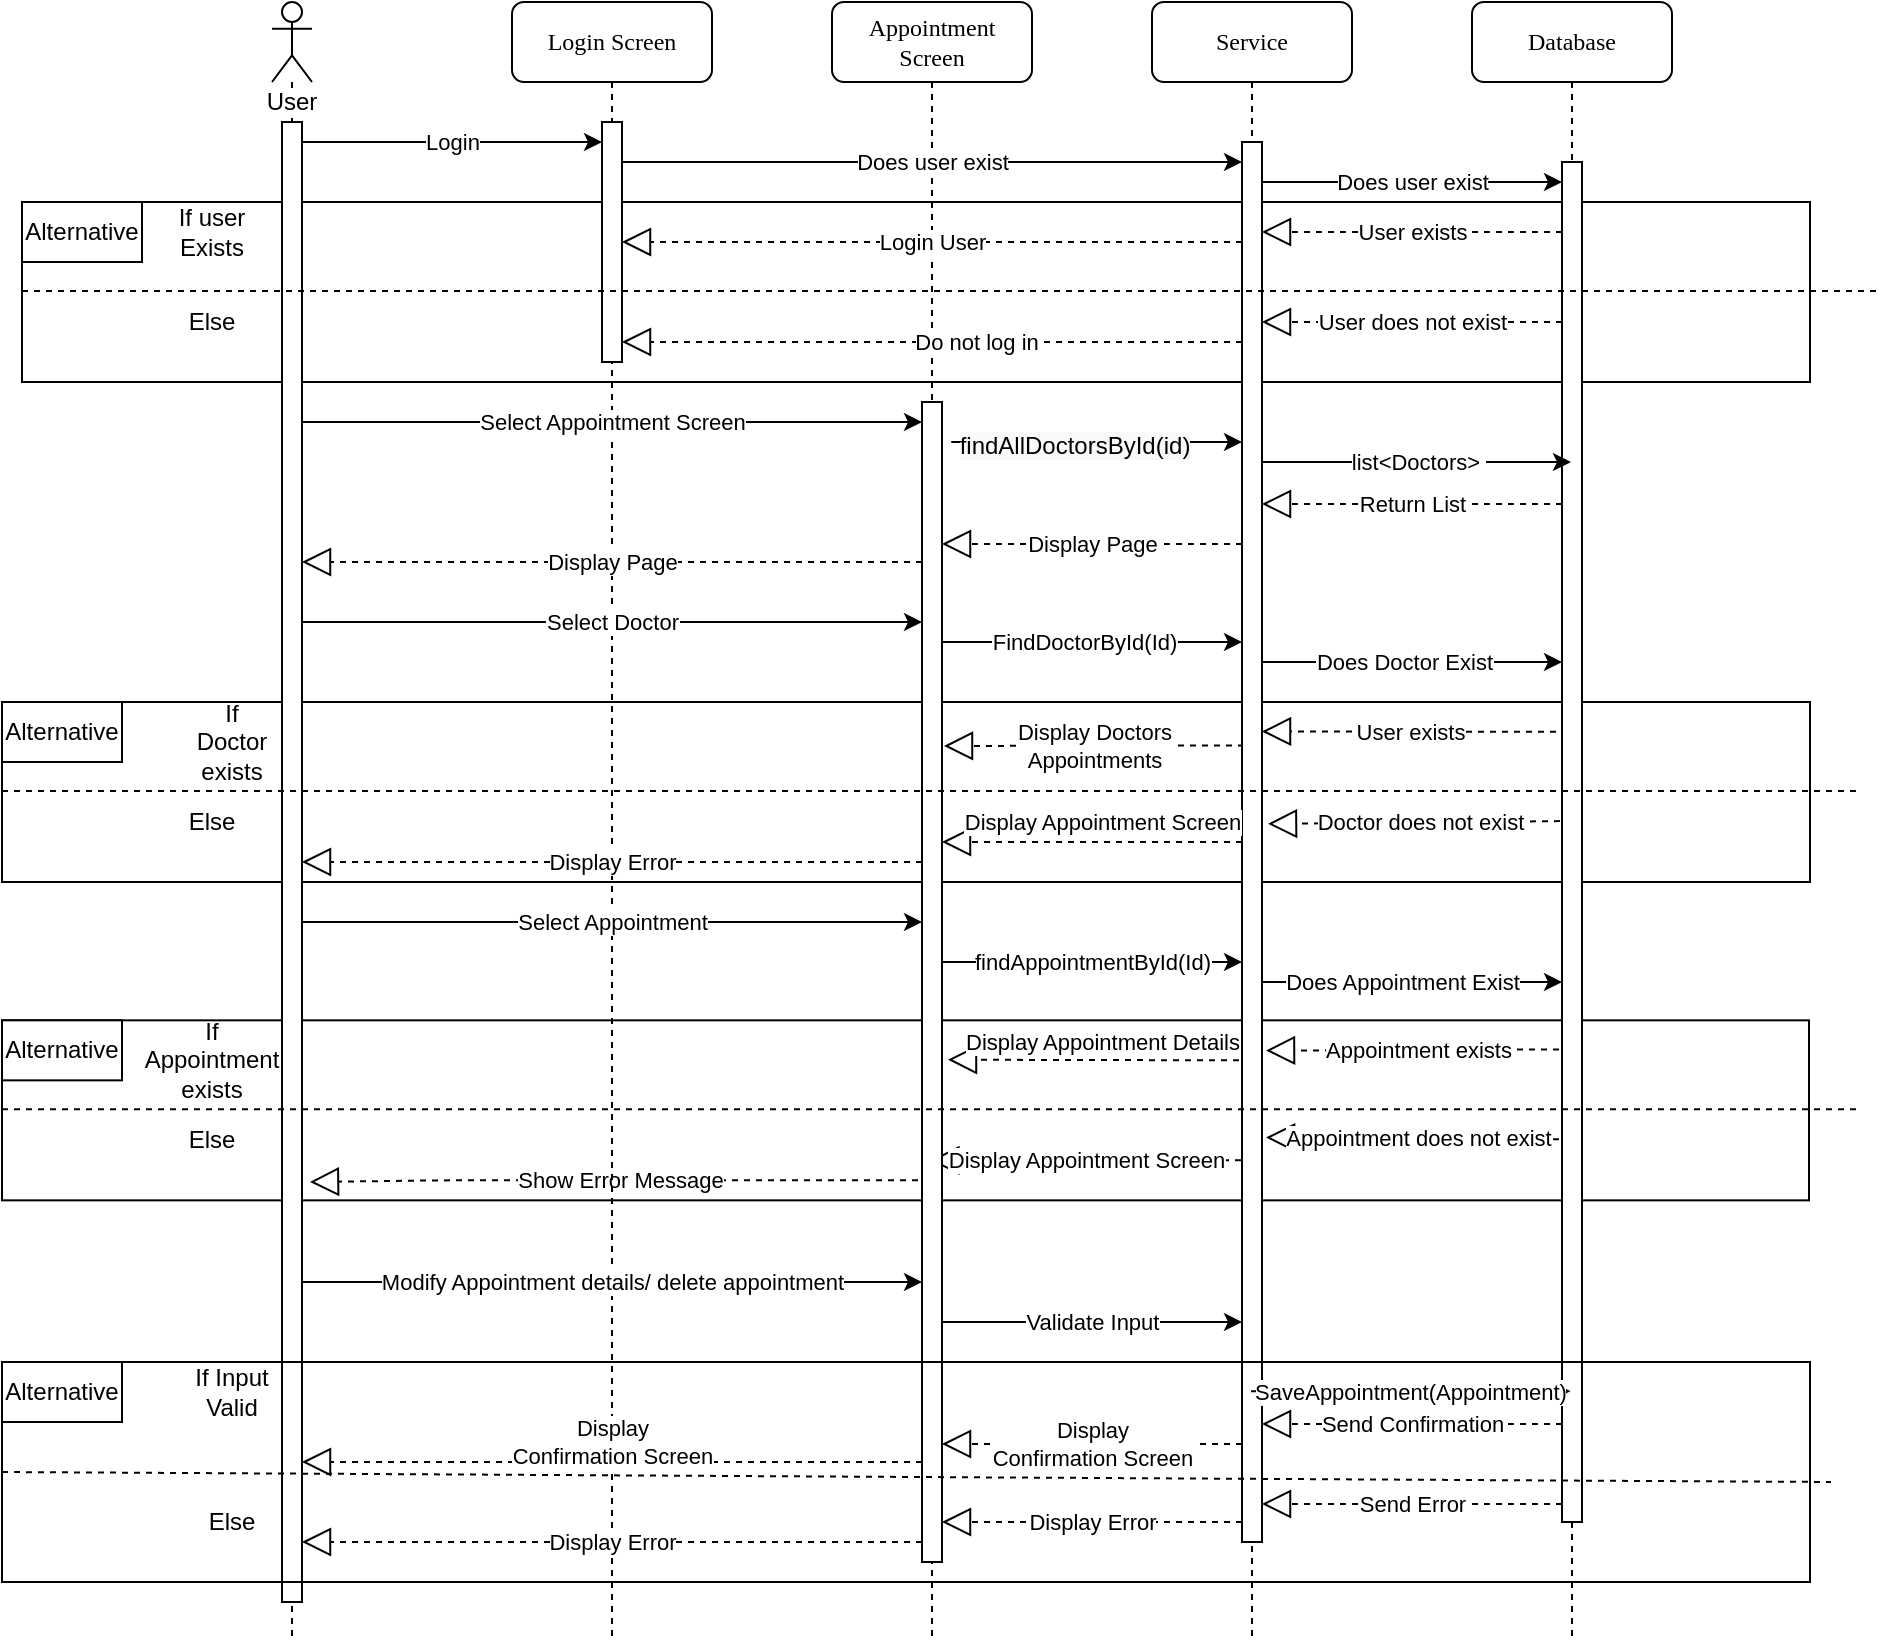 <mxfile version="12.7.9" type="device"><diagram id="fM4B0RJv-MfbJhOx9PJN" name="Page-1"><mxGraphModel dx="2302" dy="1216" grid="0" gridSize="10" guides="1" tooltips="1" connect="1" arrows="1" fold="1" page="0" pageScale="1" pageWidth="827" pageHeight="1169" math="0" shadow="0"><root><mxCell id="0"/><mxCell id="1" parent="0"/><mxCell id="aWqd8OQSE_nE4NGU9IGc-1" value="" style="rounded=0;whiteSpace=wrap;html=1;" vertex="1" parent="1"><mxGeometry x="20" y="609.17" width="903.5" height="90" as="geometry"/></mxCell><mxCell id="aWqd8OQSE_nE4NGU9IGc-2" value="Appointment exists" style="endArrow=block;dashed=1;endFill=0;endSize=12;html=1;entryX=1.2;entryY=0.649;entryDx=0;entryDy=0;entryPerimeter=0;" edge="1" parent="1" target="aWqd8OQSE_nE4NGU9IGc-25"><mxGeometry width="160" relative="1" as="geometry"><mxPoint x="804.5" y="623.67" as="sourcePoint"/><mxPoint x="644.5" y="624.17" as="targetPoint"/></mxGeometry></mxCell><mxCell id="aWqd8OQSE_nE4NGU9IGc-3" value="Alternative" style="rounded=0;whiteSpace=wrap;html=1;" vertex="1" parent="1"><mxGeometry x="20" y="609.17" width="60" height="30" as="geometry"/></mxCell><mxCell id="aWqd8OQSE_nE4NGU9IGc-4" value="If Appointment exists" style="text;html=1;strokeColor=none;fillColor=none;align=center;verticalAlign=middle;whiteSpace=wrap;rounded=0;" vertex="1" parent="1"><mxGeometry x="104.5" y="619.17" width="40" height="20" as="geometry"/></mxCell><mxCell id="aWqd8OQSE_nE4NGU9IGc-5" value="Display Appointment Details" style="endArrow=block;dashed=1;endFill=0;endSize=12;html=1;entryX=1.3;entryY=0.567;entryDx=0;entryDy=0;entryPerimeter=0;" edge="1" parent="1" target="aWqd8OQSE_nE4NGU9IGc-19"><mxGeometry x="-0.016" y="-9" width="160" relative="1" as="geometry"><mxPoint x="644.5" y="629.17" as="sourcePoint"/><mxPoint x="484.167" y="629.17" as="targetPoint"/><mxPoint as="offset"/></mxGeometry></mxCell><mxCell id="aWqd8OQSE_nE4NGU9IGc-6" value="Else" style="text;html=1;strokeColor=none;fillColor=none;align=center;verticalAlign=middle;whiteSpace=wrap;rounded=0;" vertex="1" parent="1"><mxGeometry x="104.5" y="659.17" width="40" height="20" as="geometry"/></mxCell><mxCell id="aWqd8OQSE_nE4NGU9IGc-7" value="Appointment does not exist" style="endArrow=block;dashed=1;endFill=0;endSize=12;html=1;entryX=1.2;entryY=0.711;entryDx=0;entryDy=0;entryPerimeter=0;" edge="1" parent="1" target="aWqd8OQSE_nE4NGU9IGc-25"><mxGeometry width="160" relative="1" as="geometry"><mxPoint x="804.5" y="668.67" as="sourcePoint"/><mxPoint x="644.5" y="669.17" as="targetPoint"/></mxGeometry></mxCell><mxCell id="aWqd8OQSE_nE4NGU9IGc-8" value="Display Appointment Screen" style="endArrow=block;dashed=1;endFill=0;endSize=12;html=1;" edge="1" parent="1"><mxGeometry width="160" relative="1" as="geometry"><mxPoint x="639.5" y="679.17" as="sourcePoint"/><mxPoint x="484.167" y="679.17" as="targetPoint"/><mxPoint as="offset"/></mxGeometry></mxCell><mxCell id="aWqd8OQSE_nE4NGU9IGc-9" value="Show Error Message" style="endArrow=block;dashed=1;endFill=0;endSize=12;html=1;" edge="1" parent="1"><mxGeometry width="160" relative="1" as="geometry"><mxPoint x="484" y="689.17" as="sourcePoint"/><mxPoint x="174" y="690" as="targetPoint"/><mxPoint as="offset"/><Array as="points"><mxPoint x="239.5" y="689.17"/></Array></mxGeometry></mxCell><mxCell id="aWqd8OQSE_nE4NGU9IGc-10" value="" style="rounded=0;whiteSpace=wrap;html=1;" vertex="1" parent="1"><mxGeometry x="20" y="450" width="904" height="90" as="geometry"/></mxCell><mxCell id="aWqd8OQSE_nE4NGU9IGc-11" value="User exists" style="endArrow=block;dashed=1;endFill=0;endSize=12;html=1;entryX=1;entryY=0.421;entryDx=0;entryDy=0;entryPerimeter=0;exitX=-0.3;exitY=0.419;exitDx=0;exitDy=0;exitPerimeter=0;" edge="1" parent="1" source="aWqd8OQSE_nE4NGU9IGc-27" target="aWqd8OQSE_nE4NGU9IGc-25"><mxGeometry width="160" relative="1" as="geometry"><mxPoint x="805" y="464.5" as="sourcePoint"/><mxPoint x="645" y="465" as="targetPoint"/></mxGeometry></mxCell><mxCell id="aWqd8OQSE_nE4NGU9IGc-12" value="Alternative" style="rounded=0;whiteSpace=wrap;html=1;" vertex="1" parent="1"><mxGeometry x="20" y="450" width="60" height="30" as="geometry"/></mxCell><mxCell id="aWqd8OQSE_nE4NGU9IGc-13" value="If Doctor exists" style="text;html=1;strokeColor=none;fillColor=none;align=center;verticalAlign=middle;whiteSpace=wrap;rounded=0;" vertex="1" parent="1"><mxGeometry x="114.5" y="460" width="40" height="20" as="geometry"/></mxCell><mxCell id="aWqd8OQSE_nE4NGU9IGc-14" value="Display Doctors&lt;br&gt;Appointments" style="endArrow=block;dashed=1;endFill=0;endSize=12;html=1;exitX=0.1;exitY=0.431;exitDx=0;exitDy=0;exitPerimeter=0;" edge="1" parent="1" source="aWqd8OQSE_nE4NGU9IGc-25"><mxGeometry width="160" relative="1" as="geometry"><mxPoint x="645" y="470" as="sourcePoint"/><mxPoint x="491" y="472" as="targetPoint"/><mxPoint as="offset"/></mxGeometry></mxCell><mxCell id="aWqd8OQSE_nE4NGU9IGc-15" value="Else" style="text;html=1;strokeColor=none;fillColor=none;align=center;verticalAlign=middle;whiteSpace=wrap;rounded=0;" vertex="1" parent="1"><mxGeometry x="105" y="500" width="40" height="20" as="geometry"/></mxCell><mxCell id="aWqd8OQSE_nE4NGU9IGc-16" value="Doctor does not exist" style="endArrow=block;dashed=1;endFill=0;endSize=12;html=1;entryX=1.3;entryY=0.487;entryDx=0;entryDy=0;entryPerimeter=0;" edge="1" parent="1" target="aWqd8OQSE_nE4NGU9IGc-25"><mxGeometry width="160" relative="1" as="geometry"><mxPoint x="805" y="509.5" as="sourcePoint"/><mxPoint x="645" y="510" as="targetPoint"/></mxGeometry></mxCell><mxCell id="aWqd8OQSE_nE4NGU9IGc-17" value="" style="rounded=0;whiteSpace=wrap;html=1;" vertex="1" parent="1"><mxGeometry x="30" y="200" width="894" height="90" as="geometry"/></mxCell><mxCell id="aWqd8OQSE_nE4NGU9IGc-18" value="Appointment Screen" style="shape=umlLifeline;perimeter=lifelinePerimeter;whiteSpace=wrap;html=1;container=1;collapsible=0;recursiveResize=0;outlineConnect=0;rounded=1;shadow=0;comic=0;labelBackgroundColor=none;strokeWidth=1;fontFamily=Verdana;fontSize=12;align=center;" vertex="1" parent="1"><mxGeometry x="435" y="100" width="100" height="820" as="geometry"/></mxCell><mxCell id="aWqd8OQSE_nE4NGU9IGc-19" value="" style="html=1;points=[];perimeter=orthogonalPerimeter;fillColor=#ffffff;" vertex="1" parent="aWqd8OQSE_nE4NGU9IGc-18"><mxGeometry x="45" y="200" width="10" height="580" as="geometry"/></mxCell><mxCell id="aWqd8OQSE_nE4NGU9IGc-20" value="User" style="shape=umlLifeline;participant=umlActor;perimeter=lifelinePerimeter;whiteSpace=wrap;html=1;container=1;collapsible=0;recursiveResize=0;verticalAlign=top;spacingTop=36;labelBackgroundColor=#ffffff;outlineConnect=0;" vertex="1" parent="1"><mxGeometry x="155" y="100" width="20" height="820" as="geometry"/></mxCell><mxCell id="aWqd8OQSE_nE4NGU9IGc-21" value="" style="html=1;points=[];perimeter=orthogonalPerimeter;fillColor=#ffffff;" vertex="1" parent="aWqd8OQSE_nE4NGU9IGc-20"><mxGeometry x="5" y="60" width="10" height="740" as="geometry"/></mxCell><mxCell id="aWqd8OQSE_nE4NGU9IGc-22" value="Login Screen" style="shape=umlLifeline;perimeter=lifelinePerimeter;whiteSpace=wrap;html=1;container=1;collapsible=0;recursiveResize=0;outlineConnect=0;rounded=1;shadow=0;comic=0;labelBackgroundColor=none;strokeWidth=1;fontFamily=Verdana;fontSize=12;align=center;" vertex="1" parent="1"><mxGeometry x="275" y="100" width="100" height="820" as="geometry"/></mxCell><mxCell id="aWqd8OQSE_nE4NGU9IGc-23" value="" style="html=1;points=[];perimeter=orthogonalPerimeter;fillColor=#ffffff;" vertex="1" parent="aWqd8OQSE_nE4NGU9IGc-22"><mxGeometry x="45" y="60" width="10" height="120" as="geometry"/></mxCell><mxCell id="aWqd8OQSE_nE4NGU9IGc-24" value="Service" style="shape=umlLifeline;perimeter=lifelinePerimeter;whiteSpace=wrap;html=1;container=1;collapsible=0;recursiveResize=0;outlineConnect=0;rounded=1;shadow=0;comic=0;labelBackgroundColor=none;strokeWidth=1;fontFamily=Verdana;fontSize=12;align=center;" vertex="1" parent="1"><mxGeometry x="595" y="100" width="100" height="820" as="geometry"/></mxCell><mxCell id="aWqd8OQSE_nE4NGU9IGc-25" value="" style="html=1;points=[];perimeter=orthogonalPerimeter;fillColor=#ffffff;" vertex="1" parent="aWqd8OQSE_nE4NGU9IGc-24"><mxGeometry x="45" y="70" width="10" height="700" as="geometry"/></mxCell><mxCell id="aWqd8OQSE_nE4NGU9IGc-26" value="Database" style="shape=umlLifeline;perimeter=lifelinePerimeter;whiteSpace=wrap;html=1;container=1;collapsible=0;recursiveResize=0;outlineConnect=0;rounded=1;shadow=0;comic=0;labelBackgroundColor=none;strokeWidth=1;fontFamily=Verdana;fontSize=12;align=center;" vertex="1" parent="1"><mxGeometry x="755" y="100" width="100" height="820" as="geometry"/></mxCell><mxCell id="aWqd8OQSE_nE4NGU9IGc-27" value="" style="html=1;points=[];perimeter=orthogonalPerimeter;fillColor=#ffffff;" vertex="1" parent="aWqd8OQSE_nE4NGU9IGc-26"><mxGeometry x="45" y="80" width="10" height="680" as="geometry"/></mxCell><mxCell id="aWqd8OQSE_nE4NGU9IGc-28" value="Login" style="endArrow=classic;html=1;" edge="1" parent="1"><mxGeometry width="50" height="50" relative="1" as="geometry"><mxPoint x="170" y="170" as="sourcePoint"/><mxPoint x="320" y="170" as="targetPoint"/><Array as="points"><mxPoint x="225" y="170"/></Array></mxGeometry></mxCell><mxCell id="aWqd8OQSE_nE4NGU9IGc-29" value="Does user exist" style="endArrow=classic;html=1;" edge="1" parent="1"><mxGeometry width="50" height="50" relative="1" as="geometry"><mxPoint x="330" y="180" as="sourcePoint"/><mxPoint x="640" y="180" as="targetPoint"/><Array as="points"><mxPoint x="395" y="180"/><mxPoint x="415" y="180"/></Array></mxGeometry></mxCell><mxCell id="aWqd8OQSE_nE4NGU9IGc-30" value="Does user exist" style="endArrow=classic;html=1;" edge="1" parent="1"><mxGeometry width="50" height="50" relative="1" as="geometry"><mxPoint x="650" y="190" as="sourcePoint"/><mxPoint x="800" y="190" as="targetPoint"/><Array as="points"><mxPoint x="745" y="190"/><mxPoint x="785" y="190"/></Array></mxGeometry></mxCell><mxCell id="aWqd8OQSE_nE4NGU9IGc-31" value="User exists" style="endArrow=block;dashed=1;endFill=0;endSize=12;html=1;" edge="1" parent="1"><mxGeometry width="160" relative="1" as="geometry"><mxPoint x="800" y="215" as="sourcePoint"/><mxPoint x="650" y="215" as="targetPoint"/></mxGeometry></mxCell><mxCell id="aWqd8OQSE_nE4NGU9IGc-32" value="Alternative" style="rounded=0;whiteSpace=wrap;html=1;" vertex="1" parent="1"><mxGeometry x="30" y="200" width="60" height="30" as="geometry"/></mxCell><mxCell id="aWqd8OQSE_nE4NGU9IGc-33" value="If user Exists" style="text;html=1;strokeColor=none;fillColor=none;align=center;verticalAlign=middle;whiteSpace=wrap;rounded=0;" vertex="1" parent="1"><mxGeometry x="105" y="205" width="40" height="20" as="geometry"/></mxCell><mxCell id="aWqd8OQSE_nE4NGU9IGc-34" value="Login User" style="endArrow=block;dashed=1;endFill=0;endSize=12;html=1;" edge="1" parent="1"><mxGeometry width="160" relative="1" as="geometry"><mxPoint x="640" y="220" as="sourcePoint"/><mxPoint x="330" y="220" as="targetPoint"/><mxPoint as="offset"/></mxGeometry></mxCell><mxCell id="aWqd8OQSE_nE4NGU9IGc-35" value="Else" style="text;html=1;strokeColor=none;fillColor=none;align=center;verticalAlign=middle;whiteSpace=wrap;rounded=0;" vertex="1" parent="1"><mxGeometry x="105" y="250" width="40" height="20" as="geometry"/></mxCell><mxCell id="aWqd8OQSE_nE4NGU9IGc-36" value="User does not exist" style="endArrow=block;dashed=1;endFill=0;endSize=12;html=1;" edge="1" parent="1"><mxGeometry width="160" relative="1" as="geometry"><mxPoint x="800" y="260" as="sourcePoint"/><mxPoint x="650" y="260" as="targetPoint"/></mxGeometry></mxCell><mxCell id="aWqd8OQSE_nE4NGU9IGc-37" value="Do not log in" style="endArrow=block;dashed=1;endFill=0;endSize=12;html=1;" edge="1" parent="1"><mxGeometry x="-0.143" width="160" relative="1" as="geometry"><mxPoint x="640" y="270" as="sourcePoint"/><mxPoint x="330" y="270" as="targetPoint"/><mxPoint as="offset"/></mxGeometry></mxCell><mxCell id="aWqd8OQSE_nE4NGU9IGc-38" value="Select Appointment Screen" style="endArrow=classic;html=1;" edge="1" parent="1"><mxGeometry width="50" height="50" relative="1" as="geometry"><mxPoint x="170" y="310" as="sourcePoint"/><mxPoint x="480" y="310" as="targetPoint"/><Array as="points"><mxPoint x="225.33" y="310"/></Array></mxGeometry></mxCell><mxCell id="aWqd8OQSE_nE4NGU9IGc-39" value="" style="endArrow=classic;html=1;" edge="1" parent="1"><mxGeometry width="50" height="50" relative="1" as="geometry"><mxPoint x="510" y="320" as="sourcePoint"/><mxPoint x="640" y="320" as="targetPoint"/><Array as="points"><mxPoint x="490" y="320"/></Array></mxGeometry></mxCell><mxCell id="aWqd8OQSE_nE4NGU9IGc-40" value="&lt;span style=&quot;text-align: left ; background-color: rgb(248 , 249 , 250)&quot;&gt;findAllDoctorsById(id)&lt;/span&gt;" style="text;html=1;align=center;verticalAlign=middle;resizable=0;points=[];labelBackgroundColor=#ffffff;" vertex="1" connectable="0" parent="aWqd8OQSE_nE4NGU9IGc-39"><mxGeometry x="0.089" y="-2" relative="1" as="geometry"><mxPoint x="-6.33" as="offset"/></mxGeometry></mxCell><mxCell id="aWqd8OQSE_nE4NGU9IGc-41" value="list&amp;lt;Doctors&amp;gt;&amp;nbsp;" style="endArrow=classic;html=1;" edge="1" parent="1" target="aWqd8OQSE_nE4NGU9IGc-26"><mxGeometry width="50" height="50" relative="1" as="geometry"><mxPoint x="650" y="330" as="sourcePoint"/><mxPoint x="735" y="360" as="targetPoint"/><Array as="points"><mxPoint x="775" y="330"/></Array></mxGeometry></mxCell><mxCell id="aWqd8OQSE_nE4NGU9IGc-42" value="Return List" style="endArrow=block;dashed=1;endFill=0;endSize=12;html=1;" edge="1" parent="1"><mxGeometry width="160" relative="1" as="geometry"><mxPoint x="800" y="351" as="sourcePoint"/><mxPoint x="650" y="351" as="targetPoint"/></mxGeometry></mxCell><mxCell id="aWqd8OQSE_nE4NGU9IGc-43" value="Display Page" style="endArrow=block;dashed=1;endFill=0;endSize=12;html=1;" edge="1" parent="1"><mxGeometry width="160" relative="1" as="geometry"><mxPoint x="640" y="371" as="sourcePoint"/><mxPoint x="490" y="371" as="targetPoint"/></mxGeometry></mxCell><mxCell id="aWqd8OQSE_nE4NGU9IGc-44" value="Display Page" style="endArrow=block;dashed=1;endFill=0;endSize=12;html=1;" edge="1" parent="1"><mxGeometry width="160" relative="1" as="geometry"><mxPoint x="480" y="380" as="sourcePoint"/><mxPoint x="170" y="380" as="targetPoint"/></mxGeometry></mxCell><mxCell id="aWqd8OQSE_nE4NGU9IGc-45" value="Select Appointment" style="endArrow=classic;html=1;" edge="1" parent="1"><mxGeometry width="50" height="50" relative="1" as="geometry"><mxPoint x="170" y="560" as="sourcePoint"/><mxPoint x="480" y="560" as="targetPoint"/><Array as="points"><mxPoint x="225.58" y="560"/></Array></mxGeometry></mxCell><mxCell id="aWqd8OQSE_nE4NGU9IGc-46" value="findAppointmentById(Id)" style="endArrow=classic;html=1;" edge="1" parent="1"><mxGeometry width="50" height="50" relative="1" as="geometry"><mxPoint x="490" y="580" as="sourcePoint"/><mxPoint x="640" y="580" as="targetPoint"/><Array as="points"><mxPoint x="584.5" y="580"/></Array></mxGeometry></mxCell><mxCell id="aWqd8OQSE_nE4NGU9IGc-47" value="Select Doctor" style="endArrow=classic;html=1;" edge="1" parent="1"><mxGeometry width="50" height="50" relative="1" as="geometry"><mxPoint x="170" y="410" as="sourcePoint"/><mxPoint x="480" y="410" as="targetPoint"/><Array as="points"><mxPoint x="220.33" y="410"/></Array></mxGeometry></mxCell><mxCell id="aWqd8OQSE_nE4NGU9IGc-48" value="FindDoctorById(Id)" style="endArrow=classic;html=1;" edge="1" parent="1"><mxGeometry x="-0.056" width="50" height="50" relative="1" as="geometry"><mxPoint x="490" y="420" as="sourcePoint"/><mxPoint x="640" y="420" as="targetPoint"/><Array as="points"/><mxPoint as="offset"/></mxGeometry></mxCell><mxCell id="aWqd8OQSE_nE4NGU9IGc-49" value="Does Doctor Exist" style="endArrow=classic;html=1;" edge="1" parent="1"><mxGeometry x="-0.056" width="50" height="50" relative="1" as="geometry"><mxPoint x="650" y="430" as="sourcePoint"/><mxPoint x="800" y="430" as="targetPoint"/><Array as="points"><mxPoint x="650.5" y="430"/></Array><mxPoint as="offset"/></mxGeometry></mxCell><mxCell id="aWqd8OQSE_nE4NGU9IGc-50" value="Display Appointment Screen" style="endArrow=block;dashed=1;endFill=0;endSize=12;html=1;" edge="1" parent="1"><mxGeometry x="-0.067" y="-10" width="160" relative="1" as="geometry"><mxPoint x="640" y="520" as="sourcePoint"/><mxPoint x="490" y="520" as="targetPoint"/><mxPoint as="offset"/></mxGeometry></mxCell><mxCell id="aWqd8OQSE_nE4NGU9IGc-51" value="Display Error" style="endArrow=block;dashed=1;endFill=0;endSize=12;html=1;" edge="1" parent="1"><mxGeometry width="160" relative="1" as="geometry"><mxPoint x="480" y="530" as="sourcePoint"/><mxPoint x="170" y="530" as="targetPoint"/><mxPoint as="offset"/><Array as="points"><mxPoint x="240" y="530"/></Array></mxGeometry></mxCell><mxCell id="aWqd8OQSE_nE4NGU9IGc-52" value="Does Appointment Exist" style="endArrow=classic;html=1;" edge="1" parent="1"><mxGeometry x="-0.067" width="50" height="50" relative="1" as="geometry"><mxPoint x="650" y="590" as="sourcePoint"/><mxPoint x="800" y="590" as="targetPoint"/><Array as="points"/><mxPoint as="offset"/></mxGeometry></mxCell><mxCell id="aWqd8OQSE_nE4NGU9IGc-53" value="" style="endArrow=none;dashed=1;html=1;" edge="1" parent="1"><mxGeometry width="50" height="50" relative="1" as="geometry"><mxPoint x="30" y="244.5" as="sourcePoint"/><mxPoint x="960" y="244.5" as="targetPoint"/></mxGeometry></mxCell><mxCell id="aWqd8OQSE_nE4NGU9IGc-54" value="" style="endArrow=none;dashed=1;html=1;" edge="1" parent="1"><mxGeometry width="50" height="50" relative="1" as="geometry"><mxPoint x="20" y="494.5" as="sourcePoint"/><mxPoint x="950" y="494.5" as="targetPoint"/></mxGeometry></mxCell><mxCell id="aWqd8OQSE_nE4NGU9IGc-55" value="" style="endArrow=none;dashed=1;html=1;" edge="1" parent="1"><mxGeometry width="50" height="50" relative="1" as="geometry"><mxPoint x="20" y="653.67" as="sourcePoint"/><mxPoint x="950" y="653.67" as="targetPoint"/></mxGeometry></mxCell><mxCell id="aWqd8OQSE_nE4NGU9IGc-56" value="Modify Appointment details/ delete appointment" style="endArrow=classic;html=1;" edge="1" parent="1"><mxGeometry width="50" height="50" relative="1" as="geometry"><mxPoint x="170" y="740" as="sourcePoint"/><mxPoint x="480" y="740" as="targetPoint"/><Array as="points"><mxPoint x="223.08" y="740"/></Array></mxGeometry></mxCell><mxCell id="aWqd8OQSE_nE4NGU9IGc-57" value="Validate Input" style="endArrow=classic;html=1;" edge="1" parent="1"><mxGeometry width="50" height="50" relative="1" as="geometry"><mxPoint x="490" y="760" as="sourcePoint"/><mxPoint x="640" y="760" as="targetPoint"/><Array as="points"><mxPoint x="580.5" y="760"/></Array></mxGeometry></mxCell><mxCell id="aWqd8OQSE_nE4NGU9IGc-58" value="" style="rounded=0;whiteSpace=wrap;html=1;fillColor=none;" vertex="1" parent="1"><mxGeometry x="20" y="780" width="904" height="110" as="geometry"/></mxCell><mxCell id="aWqd8OQSE_nE4NGU9IGc-59" value="Alternative" style="rounded=0;whiteSpace=wrap;html=1;" vertex="1" parent="1"><mxGeometry x="20" y="780" width="60" height="30" as="geometry"/></mxCell><mxCell id="aWqd8OQSE_nE4NGU9IGc-60" value="If Input Valid" style="text;html=1;strokeColor=none;fillColor=none;align=center;verticalAlign=middle;whiteSpace=wrap;rounded=0;" vertex="1" parent="1"><mxGeometry x="114.5" y="785" width="40" height="20" as="geometry"/></mxCell><mxCell id="aWqd8OQSE_nE4NGU9IGc-61" value="SaveAppointment(Appointment)" style="endArrow=classic;html=1;" edge="1" parent="1"><mxGeometry width="50" height="50" relative="1" as="geometry"><mxPoint x="644.497" y="794.58" as="sourcePoint"/><mxPoint x="804.33" y="794.58" as="targetPoint"/><Array as="points"><mxPoint x="744.83" y="794.58"/></Array></mxGeometry></mxCell><mxCell id="aWqd8OQSE_nE4NGU9IGc-62" value="Send Confirmation" style="endArrow=block;dashed=1;endFill=0;endSize=12;html=1;" edge="1" parent="1"><mxGeometry width="160" relative="1" as="geometry"><mxPoint x="800" y="811" as="sourcePoint"/><mxPoint x="650" y="811" as="targetPoint"/></mxGeometry></mxCell><mxCell id="aWqd8OQSE_nE4NGU9IGc-63" value="Display &lt;br&gt;Confirmation Screen" style="endArrow=block;dashed=1;endFill=0;endSize=12;html=1;" edge="1" parent="1"><mxGeometry width="160" relative="1" as="geometry"><mxPoint x="640" y="821" as="sourcePoint"/><mxPoint x="490" y="821" as="targetPoint"/></mxGeometry></mxCell><mxCell id="aWqd8OQSE_nE4NGU9IGc-64" value="Display &lt;br&gt;Confirmation Screen" style="endArrow=block;dashed=1;endFill=0;endSize=12;html=1;" edge="1" parent="1"><mxGeometry x="-0.001" y="-10" width="160" relative="1" as="geometry"><mxPoint x="480" y="830" as="sourcePoint"/><mxPoint x="170" y="830" as="targetPoint"/><Array as="points"><mxPoint x="404.5" y="830"/></Array><mxPoint as="offset"/></mxGeometry></mxCell><mxCell id="aWqd8OQSE_nE4NGU9IGc-65" value="" style="endArrow=none;dashed=1;html=1;exitX=0;exitY=0.5;exitDx=0;exitDy=0;" edge="1" parent="1" source="aWqd8OQSE_nE4NGU9IGc-58"><mxGeometry width="50" height="50" relative="1" as="geometry"><mxPoint x="234.5" y="1060" as="sourcePoint"/><mxPoint x="934.5" y="840" as="targetPoint"/></mxGeometry></mxCell><mxCell id="aWqd8OQSE_nE4NGU9IGc-66" value="Else" style="text;html=1;strokeColor=none;fillColor=none;align=center;verticalAlign=middle;whiteSpace=wrap;rounded=0;" vertex="1" parent="1"><mxGeometry x="114.5" y="850" width="40" height="20" as="geometry"/></mxCell><mxCell id="aWqd8OQSE_nE4NGU9IGc-67" value="Send Error" style="endArrow=block;dashed=1;endFill=0;endSize=12;html=1;" edge="1" parent="1"><mxGeometry width="160" relative="1" as="geometry"><mxPoint x="800" y="851" as="sourcePoint"/><mxPoint x="650" y="851" as="targetPoint"/></mxGeometry></mxCell><mxCell id="aWqd8OQSE_nE4NGU9IGc-68" value="Display Error" style="endArrow=block;dashed=1;endFill=0;endSize=12;html=1;" edge="1" parent="1"><mxGeometry width="160" relative="1" as="geometry"><mxPoint x="640" y="860" as="sourcePoint"/><mxPoint x="490" y="860" as="targetPoint"/></mxGeometry></mxCell><mxCell id="aWqd8OQSE_nE4NGU9IGc-69" value="Display Error" style="endArrow=block;dashed=1;endFill=0;endSize=12;html=1;" edge="1" parent="1"><mxGeometry width="160" relative="1" as="geometry"><mxPoint x="480" y="870" as="sourcePoint"/><mxPoint x="170" y="870" as="targetPoint"/></mxGeometry></mxCell></root></mxGraphModel></diagram></mxfile>